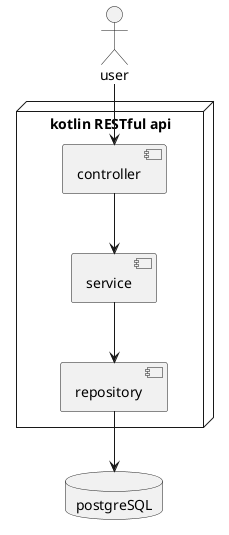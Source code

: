 @startuml
actor "user" as user
node "kotlin RESTful api"{
    component "controller" as controller
    component "service" as service
    component "repository" as repository
}

database "postgreSQL" as database

user --> controller
controller --> service
service --> repository
repository --> database

@enduml